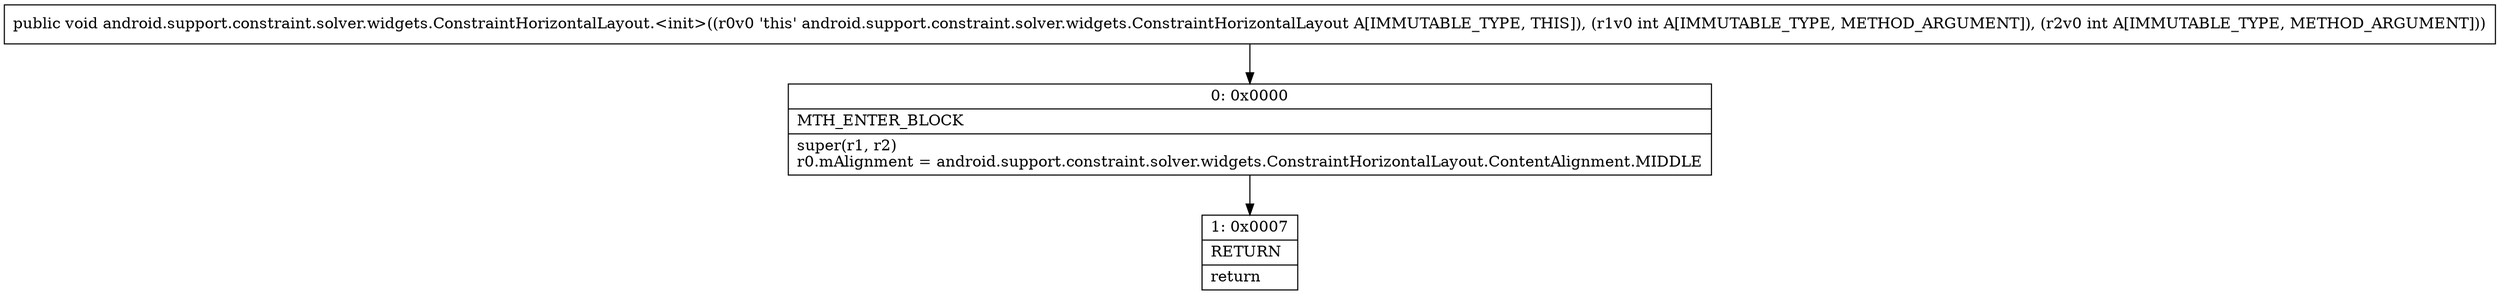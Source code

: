 digraph "CFG forandroid.support.constraint.solver.widgets.ConstraintHorizontalLayout.\<init\>(II)V" {
Node_0 [shape=record,label="{0\:\ 0x0000|MTH_ENTER_BLOCK\l|super(r1, r2)\lr0.mAlignment = android.support.constraint.solver.widgets.ConstraintHorizontalLayout.ContentAlignment.MIDDLE\l}"];
Node_1 [shape=record,label="{1\:\ 0x0007|RETURN\l|return\l}"];
MethodNode[shape=record,label="{public void android.support.constraint.solver.widgets.ConstraintHorizontalLayout.\<init\>((r0v0 'this' android.support.constraint.solver.widgets.ConstraintHorizontalLayout A[IMMUTABLE_TYPE, THIS]), (r1v0 int A[IMMUTABLE_TYPE, METHOD_ARGUMENT]), (r2v0 int A[IMMUTABLE_TYPE, METHOD_ARGUMENT])) }"];
MethodNode -> Node_0;
Node_0 -> Node_1;
}

